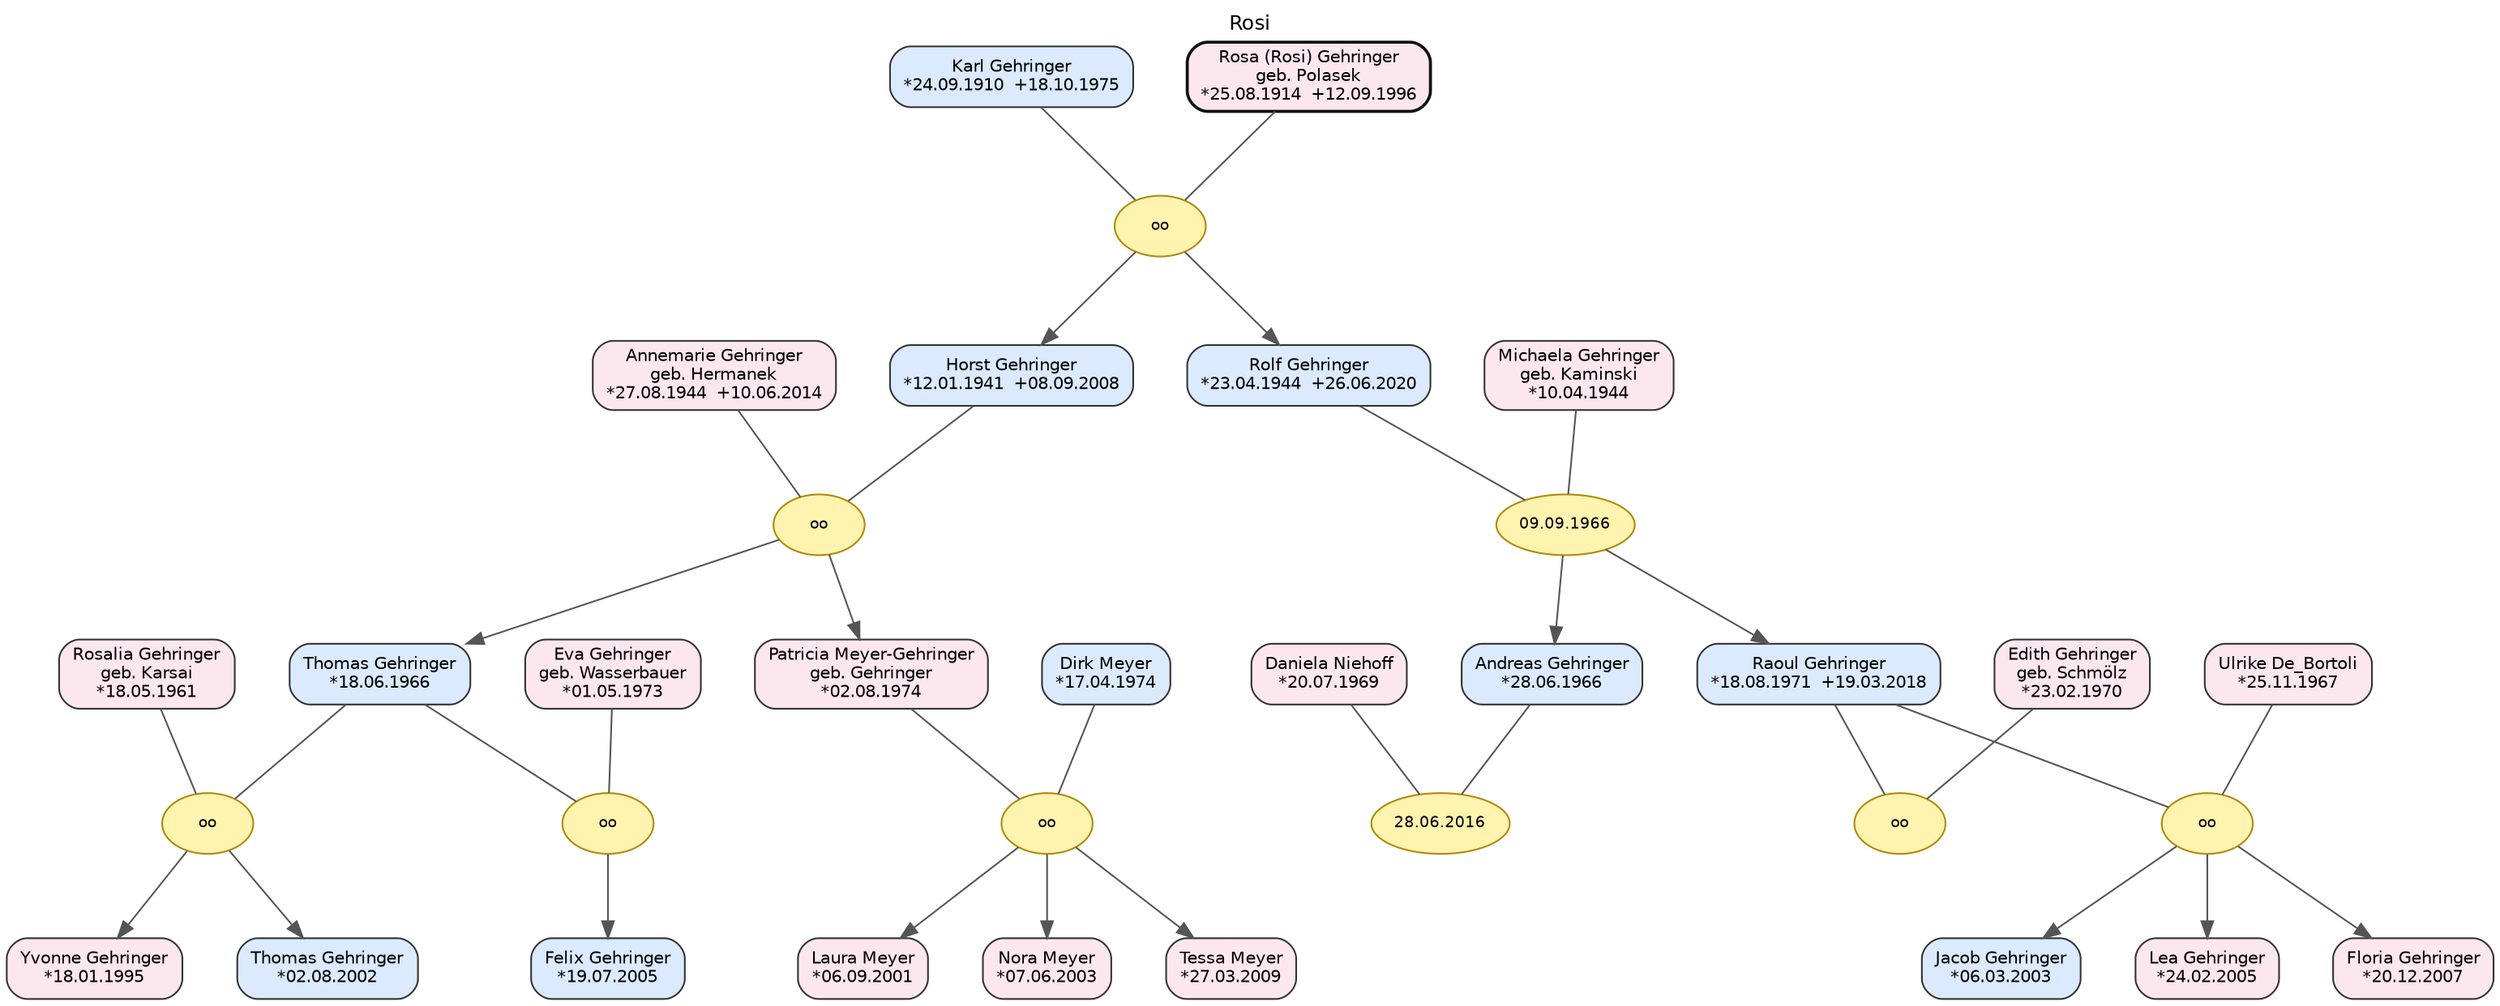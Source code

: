 // Rosi
digraph {
	concentrate=false nodesep=0.45 overlap=false rankdir=TB ranksep=0.70 splines=polyline
	graph [fontname="DejaVu Sans" fontsize=12 label=Rosi labelloc=t]
	node [color="#333333" fontname="DejaVu Sans" fontsize=10 shape=box style="rounded,filled"]
	edge [color="#555555" fontname="DejaVu Sans"]
	geh01 [label="Horst Gehringer
*12.01.1941  +08.09.2008" fillcolor="#dbeafe" id=P_geh01]
	g4p02 [label="Yvonne Gehringer
*18.01.1995" fillcolor="#fde7ef" id=P_g4p02]
	g5p08 [label="Jacob Gehringer
*06.03.2003" fillcolor="#dbeafe" id=P_g5p08]
	g4p07 [label="Laura Meyer
*06.09.2001" fillcolor="#fde7ef" id=P_g4p07]
	geh05 [label="Thomas Gehringer
*18.06.1966" fillcolor="#dbeafe" id=P_geh05]
	g4p08 [label="Nora Meyer
*07.06.2003" fillcolor="#fde7ef" id=P_g4p08]
	g4p05 [label="Felix Gehringer
*19.07.2005" fillcolor="#dbeafe" id=P_g4p05]
	g4p09 [label="Tessa Meyer
*27.03.2009" fillcolor="#fde7ef" id=P_g4p09]
	g4p03 [label="Thomas Gehringer
*02.08.2002" fillcolor="#dbeafe" id=P_g4p03]
	g5p09 [label="Lea Gehringer
*24.02.2005" fillcolor="#fde7ef" id=P_g5p09]
	geh09 [label="Karl Gehringer
*24.09.1910  +18.10.1975" fillcolor="#dbeafe" id=P_geh09]
	g4p01 [label="Rosalia Gehringer
geb. Karsai
*18.05.1961" fillcolor="#fde7ef" id=P_g4p01]
	geh04 [label="Michaela Gehringer
geb. Kaminski
*10.04.1944" fillcolor="#fde7ef" id=P_geh04]
	geh03 [label="Rolf Gehringer
*23.04.1944  +26.06.2020" fillcolor="#dbeafe" id=P_geh03]
	g4p04 [label="Eva Gehringer
geb. Wasserbauer
*01.05.1973" fillcolor="#fde7ef" id=P_g4p04]
	g5p07 [label="Ulrike De_Bortoli
*25.11.1967" fillcolor="#fde7ef" id=P_g5p07]
	geh06 [label="Patricia Meyer-Gehringer
geb. Gehringer
*02.08.1974" fillcolor="#fde7ef" id=P_geh06]
	gehS01 [label="Edith Gehringer
geb. Schmölz
*23.02.1970" fillcolor="#fde7ef" id=P_gehS01]
	g5p10 [label="Floria Gehringer
*20.12.2007" fillcolor="#fde7ef" id=P_g5p10]
	att38 [label="Rosa (Rosi) Gehringer
geb. Polasek
*25.08.1914  +12.09.1996" color="#111111" fillcolor="#fde7ef" id=P_att38 penwidth=1.8]
	geh07 [label="Andreas Gehringer
*28.06.1966" fillcolor="#dbeafe" id=P_geh07]
	geh08 [label="Raoul Gehringer
*18.08.1971  +19.03.2018" fillcolor="#dbeafe" id=P_geh08]
	g4p06 [label="Dirk Meyer
*17.04.1974" fillcolor="#dbeafe" id=P_g4p06]
	geh02 [label="Annemarie Gehringer
geb. Hermanek
*27.08.1944  +10.06.2014" fillcolor="#fde7ef" id=P_geh02]
	g5p04 [label="Daniela Niehoff
*20.07.1969" fillcolor="#fde7ef" id=P_g5p04]
	M_g4F1 [label=oo color="#b08900" fillcolor="#fff3b0" fontsize=9 id=M_g4F1 shape=ellipse style=filled]
	subgraph rank_g4F1 {
		rank=same
		geh05
		g4p01
	}
	geh05 -> g4p01 [constraint=true minlen=0 style=invis weight=3600]
	geh05 -> M_g4F1 [dir=none minlen=1 weight=60]
	g4p01 -> M_g4F1 [dir=none minlen=1 weight=60]
	subgraph kids_g4F1 {
		rank=same
		g4p02
		g4p03
	}
	M_g4F1 -> g4p02
	M_g4F1 -> g4p03
	g4p02 -> g4p03 [constraint=true minlen=0 style=invis weight=1400]
	M_gehF2 [label="09.09.1966" color="#b08900" fillcolor="#fff3b0" fontsize=9 id=M_gehF2 shape=ellipse style=filled]
	subgraph rank_gehF2 {
		rank=same
		geh03
		geh04
	}
	geh03 -> geh04 [constraint=true minlen=0 style=invis weight=3600]
	geh03 -> M_gehF2 [dir=none minlen=1 weight=60]
	geh04 -> M_gehF2 [dir=none minlen=1 weight=60]
	subgraph kids_gehF2 {
		rank=same
		geh07
		geh08
	}
	M_gehF2 -> geh07
	M_gehF2 -> geh08
	geh07 -> geh08 [constraint=true minlen=0 style=invis weight=1400]
	subgraph pair_geh07 {
		rank=same
		geh07
		g5p04
	}
	geh07 -> g5p04 [constraint=true minlen=0 style=invis weight=2600]
	g5p04 -> geh08 [constraint=true minlen=0 style=invis weight=2000]
	subgraph pair_geh08 {
		rank=same
		geh08
		gehS01
	}
	geh08 -> gehS01 [constraint=true minlen=0 style=invis weight=2600]
	M_g4F3 [label=oo color="#b08900" fillcolor="#fff3b0" fontsize=9 id=M_g4F3 shape=ellipse style=filled]
	subgraph rank_g4F3 {
		rank=same
		g4p06
		geh06
	}
	g4p06 -> geh06 [constraint=true minlen=0 style=invis weight=3600]
	g4p06 -> M_g4F3 [dir=none minlen=1 weight=60]
	geh06 -> M_g4F3 [dir=none minlen=1 weight=60]
	subgraph kids_g4F3 {
		rank=same
		g4p07
		g4p08
		g4p09
	}
	M_g4F3 -> g4p07
	M_g4F3 -> g4p08
	M_g4F3 -> g4p09
	g4p07 -> g4p08 [constraint=true minlen=0 style=invis weight=1400]
	g4p08 -> g4p09 [constraint=true minlen=0 style=invis weight=1400]
	M_gehF1 [label=oo color="#b08900" fillcolor="#fff3b0" fontsize=9 id=M_gehF1 shape=ellipse style=filled]
	subgraph rank_gehF1 {
		rank=same
		geh01
		geh02
	}
	geh01 -> geh02 [constraint=true minlen=0 style=invis weight=3600]
	geh01 -> M_gehF1 [dir=none minlen=1 weight=60]
	geh02 -> M_gehF1 [dir=none minlen=1 weight=60]
	subgraph kids_gehF1 {
		rank=same
		geh05
		geh06
	}
	M_gehF1 -> geh05
	M_gehF1 -> geh06
	geh05 -> geh06 [constraint=true minlen=0 style=invis weight=1400]
	subgraph pair_geh05 {
		rank=same
		geh05
		g4p01
	}
	geh05 -> g4p01 [constraint=true minlen=0 style=invis weight=2600]
	g4p01 -> geh06 [constraint=true minlen=0 style=invis weight=2000]
	subgraph pair_geh06 {
		rank=same
		geh06
		g4p06
	}
	g4p06 -> geh06 [constraint=true minlen=0 style=invis weight=2600]
	M_gehF3 [label=oo color="#b08900" fillcolor="#fff3b0" fontsize=9 id=M_gehF3 shape=ellipse style=filled]
	subgraph rank_gehF3 {
		rank=same
		geh09
		att38
	}
	geh09 -> att38 [constraint=true minlen=0 style=invis weight=3600]
	geh09 -> M_gehF3 [dir=none minlen=1 weight=60]
	att38 -> M_gehF3 [dir=none minlen=1 weight=60]
	subgraph kids_gehF3 {
		rank=same
		geh01
		geh03
	}
	M_gehF3 -> geh01
	M_gehF3 -> geh03
	geh01 -> geh03 [constraint=true minlen=0 style=invis weight=1400]
	subgraph pair_geh01 {
		rank=same
		geh01
		geh02
	}
	geh01 -> geh02 [constraint=true minlen=0 style=invis weight=2600]
	geh02 -> geh03 [constraint=true minlen=0 style=invis weight=2000]
	subgraph pair_geh03 {
		rank=same
		geh03
		geh04
	}
	geh03 -> geh04 [constraint=true minlen=0 style=invis weight=2600]
	M_g4F2 [label=oo color="#b08900" fillcolor="#fff3b0" fontsize=9 id=M_g4F2 shape=ellipse style=filled]
	subgraph rank_g4F2 {
		rank=same
		geh05
		g4p04
	}
	geh05 -> g4p04 [constraint=true minlen=0 style=invis weight=3600]
	geh05 -> M_g4F2 [dir=none minlen=1 weight=60]
	g4p04 -> M_g4F2 [dir=none minlen=1 weight=60]
	subgraph kids_g4F2 {
		rank=same
		g4p05
	}
	M_g4F2 -> g4p05
	M_g5F2 [label="28.06.2016" color="#b08900" fillcolor="#fff3b0" fontsize=9 id=M_g5F2 shape=ellipse style=filled]
	subgraph rank_g5F2 {
		rank=same
		geh07
		g5p04
	}
	geh07 -> g5p04 [constraint=true minlen=0 style=invis weight=3600]
	geh07 -> M_g5F2 [dir=none minlen=1 weight=60]
	g5p04 -> M_g5F2 [dir=none minlen=1 weight=60]
	M_gehF4 [label=oo color="#b08900" fillcolor="#fff3b0" fontsize=9 id=M_gehF4 shape=ellipse style=filled]
	subgraph rank_gehF4 {
		rank=same
		geh08
		gehS01
	}
	geh08 -> gehS01 [constraint=true minlen=0 style=invis weight=3600]
	geh08 -> M_gehF4 [dir=none minlen=1 weight=60]
	gehS01 -> M_gehF4 [dir=none minlen=1 weight=60]
	M_g5F4 [label=oo color="#b08900" fillcolor="#fff3b0" fontsize=9 id=M_g5F4 shape=ellipse style=filled]
	subgraph rank_g5F4 {
		rank=same
		geh08
		g5p07
	}
	geh08 -> g5p07 [constraint=true minlen=0 style=invis weight=3600]
	geh08 -> M_g5F4 [dir=none minlen=1 weight=60]
	g5p07 -> M_g5F4 [dir=none minlen=1 weight=60]
	subgraph kids_g5F4 {
		rank=same
		g5p08
		g5p09
		g5p10
	}
	M_g5F4 -> g5p08
	M_g5F4 -> g5p09
	M_g5F4 -> g5p10
	g5p08 -> g5p09 [constraint=true minlen=0 style=invis weight=1400]
	g5p09 -> g5p10 [constraint=true minlen=0 style=invis weight=1400]
	subgraph gen_0 {
		rank=same
		att38
		geh09
	}
	subgraph gen_1 {
		rank=same
		geh01
		geh03
		geh02
		geh04
	}
	subgraph gen_2 {
		rank=same
		geh05
		geh06
		geh07
		geh08
		g4p01
		g4p04
		g4p06
		g5p04
		gehS01
		g5p07
	}
	subgraph gen_3 {
		rank=same
		g4p02
		g4p03
		g4p05
		g4p07
		g4p08
		g4p09
		g5p08
		g5p09
		g5p10
	}
	geh09 -> att38 [constraint=true minlen=0 style=invis weight=1800]
	att38 -> geh09 [constraint=true minlen=0 style=invis weight=1800]
	geh01 -> geh02 [constraint=true minlen=0 style=invis weight=1800]
	geh02 -> geh01 [constraint=true minlen=0 style=invis weight=1800]
	geh03 -> geh04 [constraint=true minlen=0 style=invis weight=1800]
	geh04 -> geh03 [constraint=true minlen=0 style=invis weight=1800]
	geh08 -> gehS01 [constraint=true minlen=0 style=invis weight=1800]
	geh08 -> g5p07 [constraint=true minlen=0 style=invis weight=1800]
	gehS01 -> geh08 [constraint=true minlen=0 style=invis weight=1800]
	geh05 -> g4p01 [constraint=true minlen=0 style=invis weight=1800]
	geh05 -> g4p04 [constraint=true minlen=0 style=invis weight=1800]
	g4p01 -> geh05 [constraint=true minlen=0 style=invis weight=1800]
	g4p04 -> geh05 [constraint=true minlen=0 style=invis weight=1800]
	g4p06 -> geh06 [constraint=true minlen=0 style=invis weight=1800]
	geh06 -> g4p06 [constraint=true minlen=0 style=invis weight=1800]
	geh07 -> g5p04 [constraint=true minlen=0 style=invis weight=1800]
	g5p04 -> geh07 [constraint=true minlen=0 style=invis weight=1800]
	g5p07 -> geh08 [constraint=true minlen=0 style=invis weight=1800]
}
